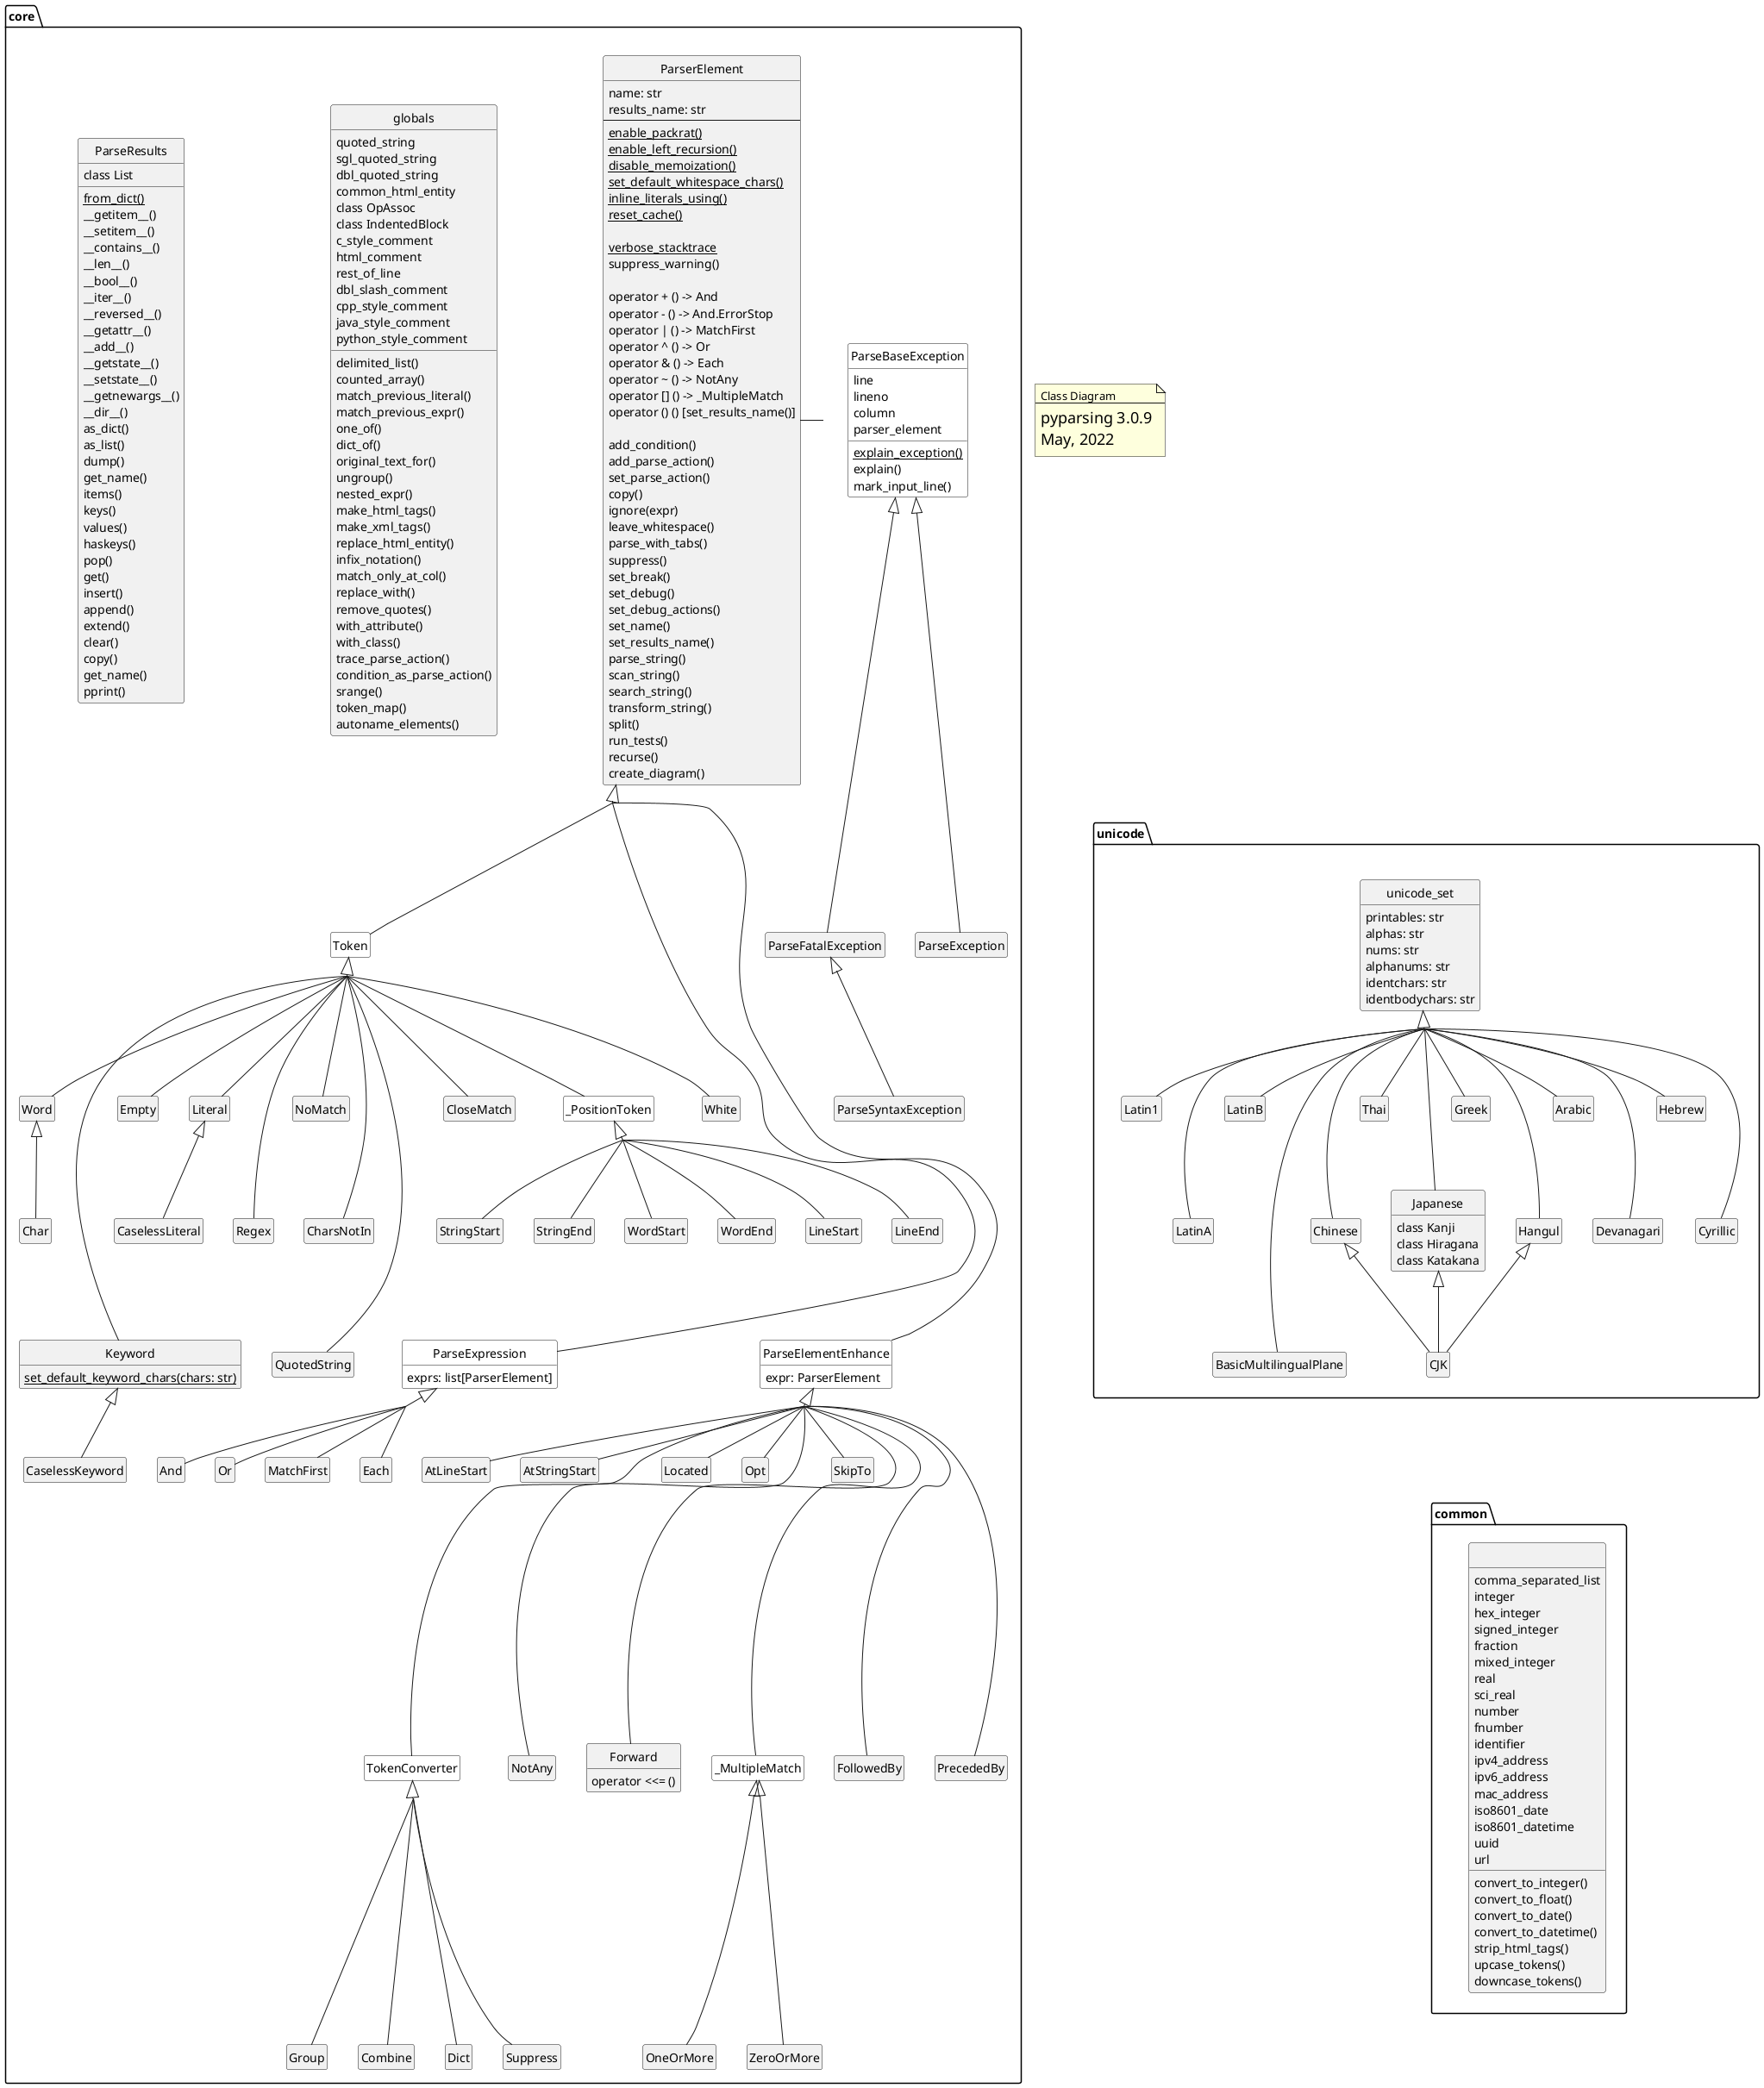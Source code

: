 @startuml
'https://plantuml.com/class-diagram

top to bottom direction
hide circle
hide empty members
'hide empty methods
skinparam groupInheritance 3

note as N1
Class Diagram
---
<size 18>pyparsing 3.0.9
<size 18>May, 2022
end note

N1 <-[hidden]- unicode

package core {

class globals {
quoted_string
sgl_quoted_string
dbl_quoted_string
delimited_list()
counted_array()
match_previous_literal()
match_previous_expr()
one_of()
dict_of()
original_text_for()
ungroup()
nested_expr()
make_html_tags()
make_xml_tags()
common_html_entity
replace_html_entity()
class OpAssoc
infix_notation()
class IndentedBlock
c_style_comment
html_comment
rest_of_line
dbl_slash_comment
cpp_style_comment
java_style_comment
python_style_comment
match_only_at_col()
replace_with()
remove_quotes()
with_attribute()
with_class()
trace_parse_action()
condition_as_parse_action()
srange()
token_map()
autoname_elements()
}

class ParseResults {
class List
{static}from_dict()
__getitem__()
__setitem__()
__contains__()
__len__()
__bool__()
__iter__()
__reversed__()
__getattr__()
__add__()
__getstate__()
__setstate__()
__getnewargs__()
__dir__()
as_dict()
as_list()
dump()
get_name()
items()
keys()
values()
haskeys()
pop()
get()
insert()
append()
extend()
clear()
copy()
get_name()
pprint()
}

class ParseBaseException #ffffff {
{static} explain_exception()
explain()
mark_input_line()
line
lineno
column
parser_element
}
class ParseException
class ParseFatalException
class ParseSyntaxException

ParseBaseException <|-- ParseException
ParseBaseException <|-- ParseFatalException
ParseFatalException <|-- ParseSyntaxException

class ParserElement {
name: str
results_name: str
---
{classifier} enable_packrat()
{classifier} enable_left_recursion()
{classifier} disable_memoization()
{classifier} set_default_whitespace_chars()
{classifier} inline_literals_using()
{classifier} reset_cache()

{static} verbose_stacktrace
suppress_warning()

operator + () -> And
operator - () -> And.ErrorStop
operator | () -> MatchFirst
operator ^ () -> Or
operator & () -> Each
operator ~ () -> NotAny
operator [] () -> _MultipleMatch
operator () () [set_results_name()]

add_condition()
add_parse_action()
set_parse_action()
copy()
ignore(expr)
leave_whitespace()
parse_with_tabs()
suppress()
set_break()
set_debug()
set_debug_actions()
set_name()
set_results_name()
parse_string()
scan_string()
search_string()
transform_string()
split()
run_tests()
recurse()
create_diagram()
}
class Token #ffffff
class ParseExpression #ffffff {
exprs: list[ParserElement]
}
class ParseElementEnhance #ffffff {
expr: ParserElement
}
class _PositionToken  #ffffff
class Char
class White
class Word {
'Word(init_chars: str, body_chars: str, min: int, \nmax: int, exact: int, as_keyword: bool, exclude_chars: str)
}
class Keyword {
{static} set_default_keyword_chars(chars: str)
}
class CaselessKeyword
class Empty
class Literal
class Regex
class NoMatch
class CharsNotIn
class QuotedString

class And
class Or
class MatchFirst
class Each

class OneOrMore
class ZeroOrMore
class SkipTo
class Group
class Forward {
operator <<= ()
}

class LineStart
class LineEnd
class StringStart
class StringEnd
class WordStart
class WordEnd
class _MultipleMatch #ffffff
class FollowedBy
class PrecededBy
class AtLineStart
class AtStringStart

class TokenConverter #ffffff
class Located
class Opt

class Combine
class Group
class Dict
class Suppress

ParserElement <|-- Token
ParserElement <|----- ParseExpression
Token <|-- _PositionToken
ParserElement <|----- ParseElementEnhance

'ParseElementEnhance ---> ParserElement
'ParseExpression ---> "*" ParserElement


Token <|-- Empty
Token <|-- CloseMatch
Token <|-- NoMatch
Token <|-- Literal
Token <|-- Word
Token <|---- Keyword
Token <|--- Regex
Token <|--- CharsNotIn
Token <|-- White
Token <|---- QuotedString
Word <|-- Char
Literal <|-- CaselessLiteral
Keyword <|-- CaselessKeyword

ParseExpression <|-- And
ParseExpression <|-- Or
ParseExpression <|-- MatchFirst
ParseExpression <|-- Each

ParseElementEnhance <|-- SkipTo
ParseElementEnhance <|--- Forward
ParseElementEnhance <|-- Located
ParseElementEnhance <|--- _MultipleMatch
_MultipleMatch <|-- OneOrMore
_MultipleMatch <|-- ZeroOrMore
ParseElementEnhance <|--- NotAny
ParseElementEnhance <|--- FollowedBy
ParseElementEnhance <|--- PrecededBy
ParseElementEnhance <|-- Opt
ParseElementEnhance <|--- TokenConverter
ParseElementEnhance <|-- AtStringStart
ParseElementEnhance <|-- AtLineStart
TokenConverter <|-- Group
TokenConverter <|-- Dict
TokenConverter <|-- Suppress
TokenConverter <|-- Combine

_PositionToken <|-- LineStart
_PositionToken <|-- LineEnd
_PositionToken <|-- WordStart
_PositionToken <|-- WordEnd
_PositionToken <|-- StringStart
_PositionToken <|-- StringEnd

}

package common {
class " " {
comma_separated_list
convert_to_integer()
convert_to_float()
integer
hex_integer
signed_integer
fraction
mixed_integer
real
sci_real
number
fnumber
identifier
ipv4_address
ipv6_address
mac_address
convert_to_date()
convert_to_datetime()
iso8601_date
iso8601_datetime
uuid
strip_html_tags()
upcase_tokens()
downcase_tokens()
url
}

}
package unicode {
class unicode_set {
printables: str
alphas: str
nums: str
alphanums: str
identchars: str
identbodychars: str
}
class Latin1
class LatinA
class LatinB
class BasicMultilingualPlane
class Chinese
class Thai
class Japanese {
class Kanji
class Hiragana
class Katakana
}
class Greek
class Hangul
class Arabic
class Devanagari
class Hebrew
class Cyrillic

unicode_set <|-- Latin1
unicode_set <|--- LatinA
unicode_set <|-- LatinB
unicode_set <|---- BasicMultilingualPlane
unicode_set <|-- Greek
unicode_set <|--- Cyrillic
unicode_set <|--- Chinese
unicode_set <|--- Japanese
unicode_set <|--- Hangul
Chinese <|-- CJK
Japanese <|-- CJK
Hangul <|-- CJK
unicode_set <|-- Thai
unicode_set <|-- Arabic
unicode_set <|-- Hebrew
unicode_set <|--- Devanagari

}

ParserElement <-[hidden] ParseBaseException
'ParseBaseException <-[hidden] globals
'globals <-[hidden] ParserElement
CJK <-[hidden]-- common

@enduml